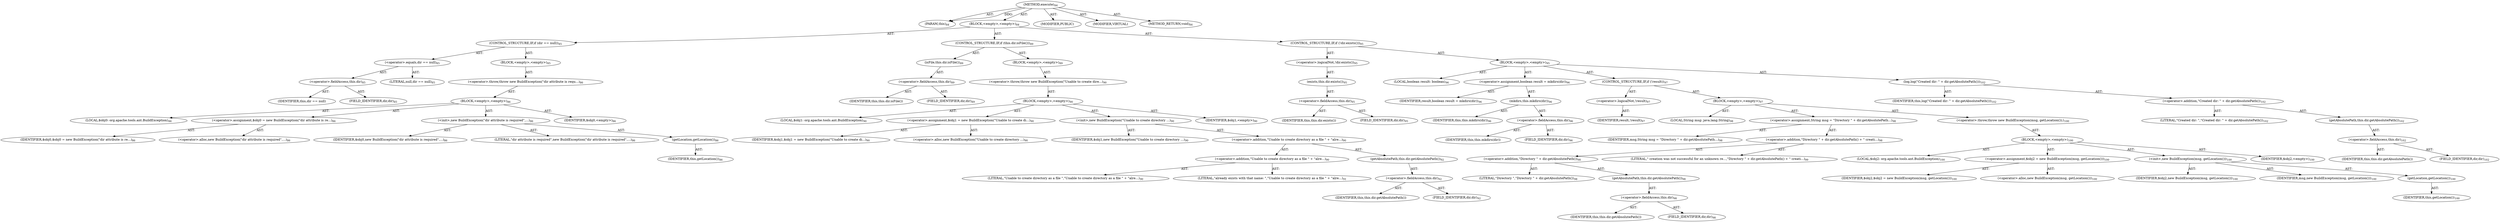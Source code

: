 digraph "execute" {  
"111669149696" [label = <(METHOD,execute)<SUB>84</SUB>> ]
"115964116992" [label = <(PARAM,this)<SUB>84</SUB>> ]
"25769803776" [label = <(BLOCK,&lt;empty&gt;,&lt;empty&gt;)<SUB>84</SUB>> ]
"47244640256" [label = <(CONTROL_STRUCTURE,IF,if (dir == null))<SUB>85</SUB>> ]
"30064771072" [label = <(&lt;operator&gt;.equals,dir == null)<SUB>85</SUB>> ]
"30064771073" [label = <(&lt;operator&gt;.fieldAccess,this.dir)<SUB>85</SUB>> ]
"68719476741" [label = <(IDENTIFIER,this,dir == null)> ]
"55834574848" [label = <(FIELD_IDENTIFIER,dir,dir)<SUB>85</SUB>> ]
"90194313216" [label = <(LITERAL,null,dir == null)<SUB>85</SUB>> ]
"25769803777" [label = <(BLOCK,&lt;empty&gt;,&lt;empty&gt;)<SUB>85</SUB>> ]
"30064771074" [label = <(&lt;operator&gt;.throw,throw new BuildException(&quot;dir attribute is requ...)<SUB>86</SUB>> ]
"25769803778" [label = <(BLOCK,&lt;empty&gt;,&lt;empty&gt;)<SUB>86</SUB>> ]
"94489280512" [label = <(LOCAL,$obj0: org.apache.tools.ant.BuildException)<SUB>86</SUB>> ]
"30064771075" [label = <(&lt;operator&gt;.assignment,$obj0 = new BuildException(&quot;dir attribute is re...)<SUB>86</SUB>> ]
"68719476742" [label = <(IDENTIFIER,$obj0,$obj0 = new BuildException(&quot;dir attribute is re...)<SUB>86</SUB>> ]
"30064771076" [label = <(&lt;operator&gt;.alloc,new BuildException(&quot;dir attribute is required&quot;,...)<SUB>86</SUB>> ]
"30064771077" [label = <(&lt;init&gt;,new BuildException(&quot;dir attribute is required&quot;,...)<SUB>86</SUB>> ]
"68719476743" [label = <(IDENTIFIER,$obj0,new BuildException(&quot;dir attribute is required&quot;,...)<SUB>86</SUB>> ]
"90194313217" [label = <(LITERAL,&quot;dir attribute is required&quot;,new BuildException(&quot;dir attribute is required&quot;,...)<SUB>86</SUB>> ]
"30064771078" [label = <(getLocation,getLocation())<SUB>86</SUB>> ]
"68719476736" [label = <(IDENTIFIER,this,getLocation())<SUB>86</SUB>> ]
"68719476744" [label = <(IDENTIFIER,$obj0,&lt;empty&gt;)<SUB>86</SUB>> ]
"47244640257" [label = <(CONTROL_STRUCTURE,IF,if (this.dir.isFile()))<SUB>89</SUB>> ]
"30064771079" [label = <(isFile,this.dir.isFile())<SUB>89</SUB>> ]
"30064771080" [label = <(&lt;operator&gt;.fieldAccess,this.dir)<SUB>89</SUB>> ]
"68719476745" [label = <(IDENTIFIER,this,this.dir.isFile())> ]
"55834574849" [label = <(FIELD_IDENTIFIER,dir,dir)<SUB>89</SUB>> ]
"25769803779" [label = <(BLOCK,&lt;empty&gt;,&lt;empty&gt;)<SUB>89</SUB>> ]
"30064771081" [label = <(&lt;operator&gt;.throw,throw new BuildException(&quot;Unable to create dire...)<SUB>90</SUB>> ]
"25769803780" [label = <(BLOCK,&lt;empty&gt;,&lt;empty&gt;)<SUB>90</SUB>> ]
"94489280513" [label = <(LOCAL,$obj1: org.apache.tools.ant.BuildException)<SUB>90</SUB>> ]
"30064771082" [label = <(&lt;operator&gt;.assignment,$obj1 = new BuildException(&quot;Unable to create di...)<SUB>90</SUB>> ]
"68719476746" [label = <(IDENTIFIER,$obj1,$obj1 = new BuildException(&quot;Unable to create di...)<SUB>90</SUB>> ]
"30064771083" [label = <(&lt;operator&gt;.alloc,new BuildException(&quot;Unable to create directory ...)<SUB>90</SUB>> ]
"30064771084" [label = <(&lt;init&gt;,new BuildException(&quot;Unable to create directory ...)<SUB>90</SUB>> ]
"68719476747" [label = <(IDENTIFIER,$obj1,new BuildException(&quot;Unable to create directory ...)<SUB>90</SUB>> ]
"30064771085" [label = <(&lt;operator&gt;.addition,&quot;Unable to create directory as a file &quot; + &quot;alre...)<SUB>90</SUB>> ]
"30064771086" [label = <(&lt;operator&gt;.addition,&quot;Unable to create directory as a file &quot; + &quot;alre...)<SUB>90</SUB>> ]
"90194313218" [label = <(LITERAL,&quot;Unable to create directory as a file &quot;,&quot;Unable to create directory as a file &quot; + &quot;alre...)<SUB>90</SUB>> ]
"90194313219" [label = <(LITERAL,&quot;already exists with that name: &quot;,&quot;Unable to create directory as a file &quot; + &quot;alre...)<SUB>91</SUB>> ]
"30064771087" [label = <(getAbsolutePath,this.dir.getAbsolutePath())<SUB>92</SUB>> ]
"30064771088" [label = <(&lt;operator&gt;.fieldAccess,this.dir)<SUB>92</SUB>> ]
"68719476748" [label = <(IDENTIFIER,this,this.dir.getAbsolutePath())> ]
"55834574850" [label = <(FIELD_IDENTIFIER,dir,dir)<SUB>92</SUB>> ]
"68719476749" [label = <(IDENTIFIER,$obj1,&lt;empty&gt;)<SUB>90</SUB>> ]
"47244640258" [label = <(CONTROL_STRUCTURE,IF,if (!dir.exists()))<SUB>95</SUB>> ]
"30064771089" [label = <(&lt;operator&gt;.logicalNot,!dir.exists())<SUB>95</SUB>> ]
"30064771090" [label = <(exists,this.dir.exists())<SUB>95</SUB>> ]
"30064771091" [label = <(&lt;operator&gt;.fieldAccess,this.dir)<SUB>95</SUB>> ]
"68719476750" [label = <(IDENTIFIER,this,this.dir.exists())> ]
"55834574851" [label = <(FIELD_IDENTIFIER,dir,dir)<SUB>95</SUB>> ]
"25769803781" [label = <(BLOCK,&lt;empty&gt;,&lt;empty&gt;)<SUB>95</SUB>> ]
"94489280514" [label = <(LOCAL,boolean result: boolean)<SUB>96</SUB>> ]
"30064771092" [label = <(&lt;operator&gt;.assignment,boolean result = mkdirs(dir))<SUB>96</SUB>> ]
"68719476751" [label = <(IDENTIFIER,result,boolean result = mkdirs(dir))<SUB>96</SUB>> ]
"30064771093" [label = <(mkdirs,this.mkdirs(dir))<SUB>96</SUB>> ]
"68719476737" [label = <(IDENTIFIER,this,this.mkdirs(dir))<SUB>96</SUB>> ]
"30064771094" [label = <(&lt;operator&gt;.fieldAccess,this.dir)<SUB>96</SUB>> ]
"68719476752" [label = <(IDENTIFIER,this,this.mkdirs(dir))> ]
"55834574852" [label = <(FIELD_IDENTIFIER,dir,dir)<SUB>96</SUB>> ]
"47244640259" [label = <(CONTROL_STRUCTURE,IF,if (!result))<SUB>97</SUB>> ]
"30064771095" [label = <(&lt;operator&gt;.logicalNot,!result)<SUB>97</SUB>> ]
"68719476753" [label = <(IDENTIFIER,result,!result)<SUB>97</SUB>> ]
"25769803782" [label = <(BLOCK,&lt;empty&gt;,&lt;empty&gt;)<SUB>97</SUB>> ]
"94489280515" [label = <(LOCAL,String msg: java.lang.String)<SUB>98</SUB>> ]
"30064771096" [label = <(&lt;operator&gt;.assignment,String msg = &quot;Directory &quot; + dir.getAbsolutePath...)<SUB>98</SUB>> ]
"68719476754" [label = <(IDENTIFIER,msg,String msg = &quot;Directory &quot; + dir.getAbsolutePath...)<SUB>98</SUB>> ]
"30064771097" [label = <(&lt;operator&gt;.addition,&quot;Directory &quot; + dir.getAbsolutePath() + &quot; creati...)<SUB>98</SUB>> ]
"30064771098" [label = <(&lt;operator&gt;.addition,&quot;Directory &quot; + dir.getAbsolutePath())<SUB>98</SUB>> ]
"90194313220" [label = <(LITERAL,&quot;Directory &quot;,&quot;Directory &quot; + dir.getAbsolutePath())<SUB>98</SUB>> ]
"30064771099" [label = <(getAbsolutePath,this.dir.getAbsolutePath())<SUB>98</SUB>> ]
"30064771100" [label = <(&lt;operator&gt;.fieldAccess,this.dir)<SUB>98</SUB>> ]
"68719476755" [label = <(IDENTIFIER,this,this.dir.getAbsolutePath())> ]
"55834574853" [label = <(FIELD_IDENTIFIER,dir,dir)<SUB>98</SUB>> ]
"90194313221" [label = <(LITERAL,&quot; creation was not successful for an unknown re...,&quot;Directory &quot; + dir.getAbsolutePath() + &quot; creati...)<SUB>99</SUB>> ]
"30064771101" [label = <(&lt;operator&gt;.throw,throw new BuildException(msg, getLocation());)<SUB>100</SUB>> ]
"25769803783" [label = <(BLOCK,&lt;empty&gt;,&lt;empty&gt;)<SUB>100</SUB>> ]
"94489280516" [label = <(LOCAL,$obj2: org.apache.tools.ant.BuildException)<SUB>100</SUB>> ]
"30064771102" [label = <(&lt;operator&gt;.assignment,$obj2 = new BuildException(msg, getLocation()))<SUB>100</SUB>> ]
"68719476756" [label = <(IDENTIFIER,$obj2,$obj2 = new BuildException(msg, getLocation()))<SUB>100</SUB>> ]
"30064771103" [label = <(&lt;operator&gt;.alloc,new BuildException(msg, getLocation()))<SUB>100</SUB>> ]
"30064771104" [label = <(&lt;init&gt;,new BuildException(msg, getLocation()))<SUB>100</SUB>> ]
"68719476757" [label = <(IDENTIFIER,$obj2,new BuildException(msg, getLocation()))<SUB>100</SUB>> ]
"68719476758" [label = <(IDENTIFIER,msg,new BuildException(msg, getLocation()))<SUB>100</SUB>> ]
"30064771105" [label = <(getLocation,getLocation())<SUB>100</SUB>> ]
"68719476738" [label = <(IDENTIFIER,this,getLocation())<SUB>100</SUB>> ]
"68719476759" [label = <(IDENTIFIER,$obj2,&lt;empty&gt;)<SUB>100</SUB>> ]
"30064771106" [label = <(log,log(&quot;Created dir: &quot; + dir.getAbsolutePath()))<SUB>102</SUB>> ]
"68719476739" [label = <(IDENTIFIER,this,log(&quot;Created dir: &quot; + dir.getAbsolutePath()))<SUB>102</SUB>> ]
"30064771107" [label = <(&lt;operator&gt;.addition,&quot;Created dir: &quot; + dir.getAbsolutePath())<SUB>102</SUB>> ]
"90194313222" [label = <(LITERAL,&quot;Created dir: &quot;,&quot;Created dir: &quot; + dir.getAbsolutePath())<SUB>102</SUB>> ]
"30064771108" [label = <(getAbsolutePath,this.dir.getAbsolutePath())<SUB>102</SUB>> ]
"30064771109" [label = <(&lt;operator&gt;.fieldAccess,this.dir)<SUB>102</SUB>> ]
"68719476760" [label = <(IDENTIFIER,this,this.dir.getAbsolutePath())> ]
"55834574854" [label = <(FIELD_IDENTIFIER,dir,dir)<SUB>102</SUB>> ]
"133143986179" [label = <(MODIFIER,PUBLIC)> ]
"133143986180" [label = <(MODIFIER,VIRTUAL)> ]
"128849018880" [label = <(METHOD_RETURN,void)<SUB>84</SUB>> ]
  "111669149696" -> "115964116992"  [ label = "AST: "] 
  "111669149696" -> "25769803776"  [ label = "AST: "] 
  "111669149696" -> "133143986179"  [ label = "AST: "] 
  "111669149696" -> "133143986180"  [ label = "AST: "] 
  "111669149696" -> "128849018880"  [ label = "AST: "] 
  "25769803776" -> "47244640256"  [ label = "AST: "] 
  "25769803776" -> "47244640257"  [ label = "AST: "] 
  "25769803776" -> "47244640258"  [ label = "AST: "] 
  "47244640256" -> "30064771072"  [ label = "AST: "] 
  "47244640256" -> "25769803777"  [ label = "AST: "] 
  "30064771072" -> "30064771073"  [ label = "AST: "] 
  "30064771072" -> "90194313216"  [ label = "AST: "] 
  "30064771073" -> "68719476741"  [ label = "AST: "] 
  "30064771073" -> "55834574848"  [ label = "AST: "] 
  "25769803777" -> "30064771074"  [ label = "AST: "] 
  "30064771074" -> "25769803778"  [ label = "AST: "] 
  "25769803778" -> "94489280512"  [ label = "AST: "] 
  "25769803778" -> "30064771075"  [ label = "AST: "] 
  "25769803778" -> "30064771077"  [ label = "AST: "] 
  "25769803778" -> "68719476744"  [ label = "AST: "] 
  "30064771075" -> "68719476742"  [ label = "AST: "] 
  "30064771075" -> "30064771076"  [ label = "AST: "] 
  "30064771077" -> "68719476743"  [ label = "AST: "] 
  "30064771077" -> "90194313217"  [ label = "AST: "] 
  "30064771077" -> "30064771078"  [ label = "AST: "] 
  "30064771078" -> "68719476736"  [ label = "AST: "] 
  "47244640257" -> "30064771079"  [ label = "AST: "] 
  "47244640257" -> "25769803779"  [ label = "AST: "] 
  "30064771079" -> "30064771080"  [ label = "AST: "] 
  "30064771080" -> "68719476745"  [ label = "AST: "] 
  "30064771080" -> "55834574849"  [ label = "AST: "] 
  "25769803779" -> "30064771081"  [ label = "AST: "] 
  "30064771081" -> "25769803780"  [ label = "AST: "] 
  "25769803780" -> "94489280513"  [ label = "AST: "] 
  "25769803780" -> "30064771082"  [ label = "AST: "] 
  "25769803780" -> "30064771084"  [ label = "AST: "] 
  "25769803780" -> "68719476749"  [ label = "AST: "] 
  "30064771082" -> "68719476746"  [ label = "AST: "] 
  "30064771082" -> "30064771083"  [ label = "AST: "] 
  "30064771084" -> "68719476747"  [ label = "AST: "] 
  "30064771084" -> "30064771085"  [ label = "AST: "] 
  "30064771085" -> "30064771086"  [ label = "AST: "] 
  "30064771085" -> "30064771087"  [ label = "AST: "] 
  "30064771086" -> "90194313218"  [ label = "AST: "] 
  "30064771086" -> "90194313219"  [ label = "AST: "] 
  "30064771087" -> "30064771088"  [ label = "AST: "] 
  "30064771088" -> "68719476748"  [ label = "AST: "] 
  "30064771088" -> "55834574850"  [ label = "AST: "] 
  "47244640258" -> "30064771089"  [ label = "AST: "] 
  "47244640258" -> "25769803781"  [ label = "AST: "] 
  "30064771089" -> "30064771090"  [ label = "AST: "] 
  "30064771090" -> "30064771091"  [ label = "AST: "] 
  "30064771091" -> "68719476750"  [ label = "AST: "] 
  "30064771091" -> "55834574851"  [ label = "AST: "] 
  "25769803781" -> "94489280514"  [ label = "AST: "] 
  "25769803781" -> "30064771092"  [ label = "AST: "] 
  "25769803781" -> "47244640259"  [ label = "AST: "] 
  "25769803781" -> "30064771106"  [ label = "AST: "] 
  "30064771092" -> "68719476751"  [ label = "AST: "] 
  "30064771092" -> "30064771093"  [ label = "AST: "] 
  "30064771093" -> "68719476737"  [ label = "AST: "] 
  "30064771093" -> "30064771094"  [ label = "AST: "] 
  "30064771094" -> "68719476752"  [ label = "AST: "] 
  "30064771094" -> "55834574852"  [ label = "AST: "] 
  "47244640259" -> "30064771095"  [ label = "AST: "] 
  "47244640259" -> "25769803782"  [ label = "AST: "] 
  "30064771095" -> "68719476753"  [ label = "AST: "] 
  "25769803782" -> "94489280515"  [ label = "AST: "] 
  "25769803782" -> "30064771096"  [ label = "AST: "] 
  "25769803782" -> "30064771101"  [ label = "AST: "] 
  "30064771096" -> "68719476754"  [ label = "AST: "] 
  "30064771096" -> "30064771097"  [ label = "AST: "] 
  "30064771097" -> "30064771098"  [ label = "AST: "] 
  "30064771097" -> "90194313221"  [ label = "AST: "] 
  "30064771098" -> "90194313220"  [ label = "AST: "] 
  "30064771098" -> "30064771099"  [ label = "AST: "] 
  "30064771099" -> "30064771100"  [ label = "AST: "] 
  "30064771100" -> "68719476755"  [ label = "AST: "] 
  "30064771100" -> "55834574853"  [ label = "AST: "] 
  "30064771101" -> "25769803783"  [ label = "AST: "] 
  "25769803783" -> "94489280516"  [ label = "AST: "] 
  "25769803783" -> "30064771102"  [ label = "AST: "] 
  "25769803783" -> "30064771104"  [ label = "AST: "] 
  "25769803783" -> "68719476759"  [ label = "AST: "] 
  "30064771102" -> "68719476756"  [ label = "AST: "] 
  "30064771102" -> "30064771103"  [ label = "AST: "] 
  "30064771104" -> "68719476757"  [ label = "AST: "] 
  "30064771104" -> "68719476758"  [ label = "AST: "] 
  "30064771104" -> "30064771105"  [ label = "AST: "] 
  "30064771105" -> "68719476738"  [ label = "AST: "] 
  "30064771106" -> "68719476739"  [ label = "AST: "] 
  "30064771106" -> "30064771107"  [ label = "AST: "] 
  "30064771107" -> "90194313222"  [ label = "AST: "] 
  "30064771107" -> "30064771108"  [ label = "AST: "] 
  "30064771108" -> "30064771109"  [ label = "AST: "] 
  "30064771109" -> "68719476760"  [ label = "AST: "] 
  "30064771109" -> "55834574854"  [ label = "AST: "] 
  "111669149696" -> "115964116992"  [ label = "DDG: "] 
}
